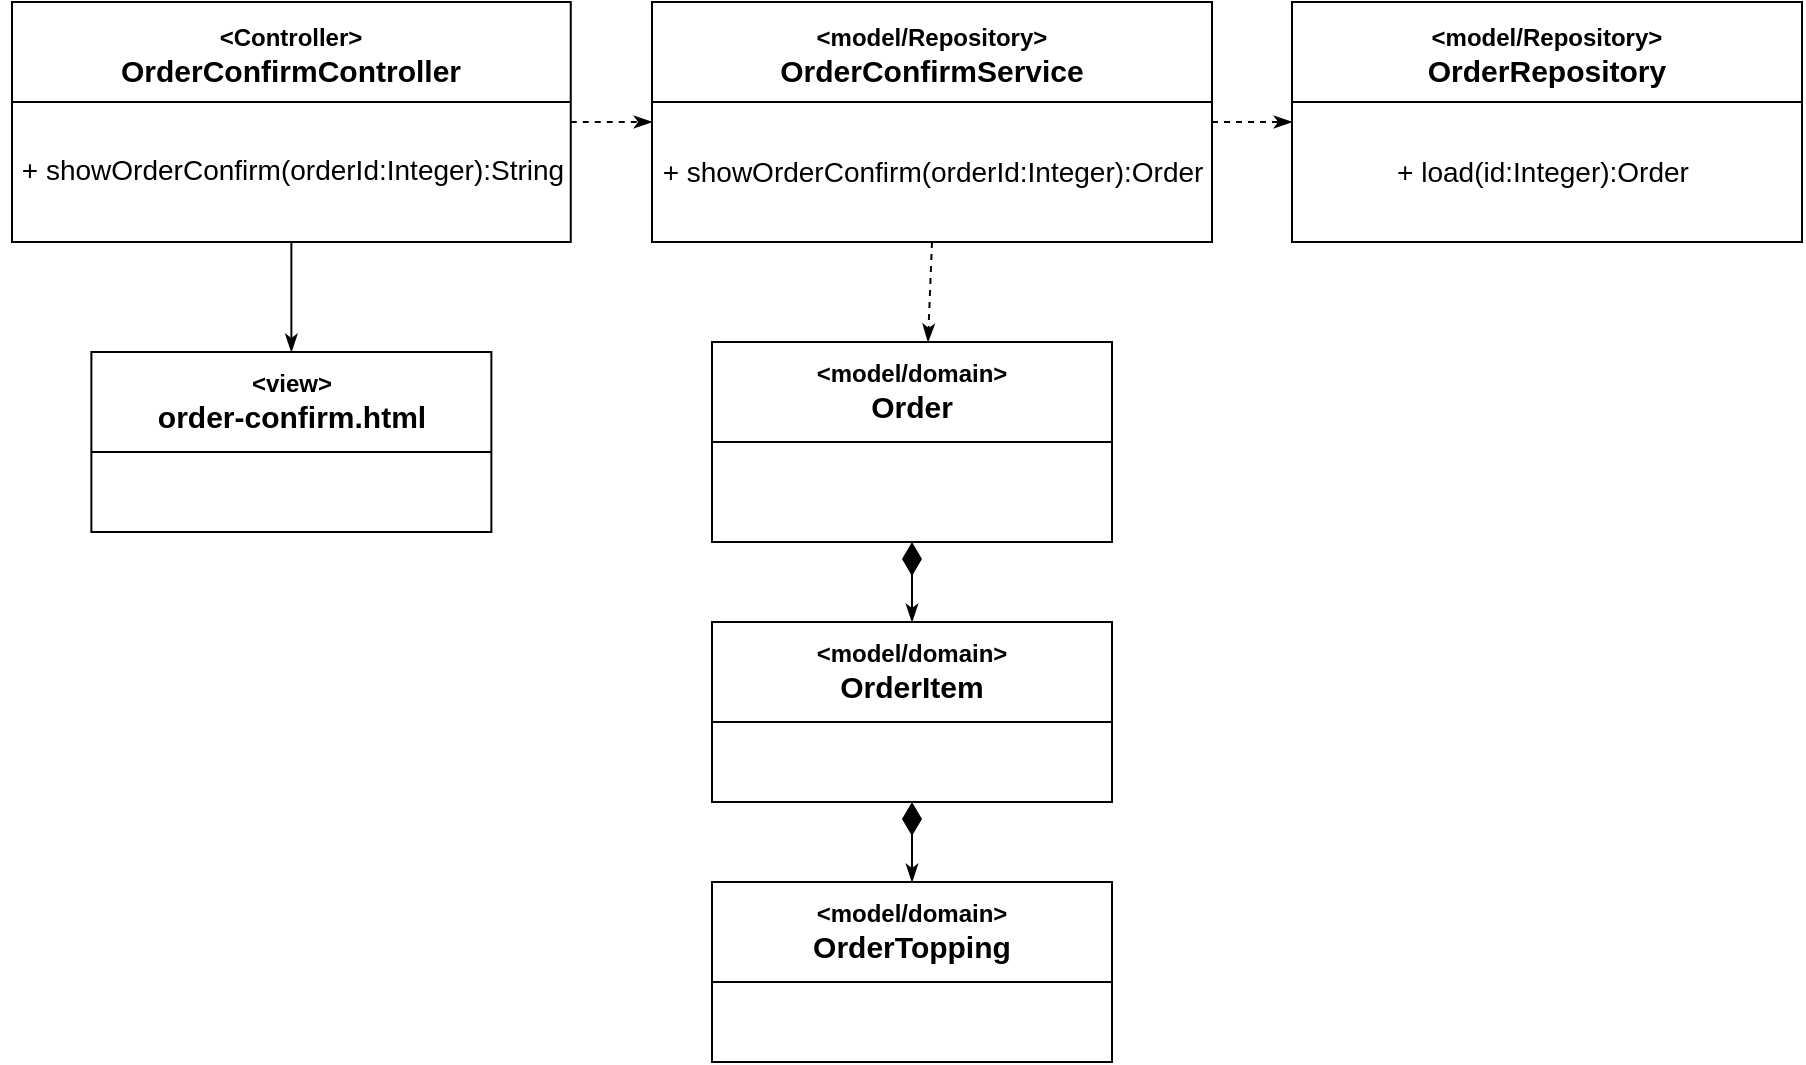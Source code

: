 <mxfile>
    <diagram id="SJ-LsDL48ZgKBV9BE0zE" name="ページ1">
        <mxGraphModel dx="1556" dy="569" grid="1" gridSize="10" guides="1" tooltips="1" connect="1" arrows="1" fold="1" page="1" pageScale="1" pageWidth="827" pageHeight="1169" math="0" shadow="0">
            <root>
                <mxCell id="0"/>
                <mxCell id="1" parent="0"/>
                <mxCell id="10" style="edgeStyle=none;html=1;exitX=0.5;exitY=1;exitDx=0;exitDy=0;entryX=0.5;entryY=0;entryDx=0;entryDy=0;fontSize=14;startArrow=diamondThin;startFill=1;endArrow=classicThin;endFill=1;startSize=14;" edge="1" parent="1" source="2" target="9">
                    <mxGeometry relative="1" as="geometry"/>
                </mxCell>
                <mxCell id="2" value="&amp;lt;model/domain&amp;gt;&lt;br style=&quot;font-size: 15px;&quot;&gt;&lt;font style=&quot;font-size: 15px;&quot;&gt;OrderItem&lt;/font&gt;" style="swimlane;whiteSpace=wrap;html=1;startSize=50;" vertex="1" parent="1">
                    <mxGeometry x="270" y="760" width="200" height="90" as="geometry"/>
                </mxCell>
                <mxCell id="3" value="&lt;font style=&quot;&quot;&gt;&lt;span style=&quot;font-size: 12px;&quot;&gt;&amp;lt;model/Repository&amp;gt;&lt;/span&gt;&lt;br&gt;&lt;font style=&quot;font-size: 15px;&quot;&gt;OrderRepository&lt;/font&gt;&lt;br&gt;&lt;/font&gt;" style="swimlane;whiteSpace=wrap;html=1;fontSize=15;startSize=50;" vertex="1" parent="1">
                    <mxGeometry x="560" y="450" width="255" height="120" as="geometry"/>
                </mxCell>
                <mxCell id="4" value="&lt;font style=&quot;font-size: 14px;&quot;&gt;+ load(id:Integer):Order&lt;br style=&quot;font-size: 14px;&quot;&gt;&lt;/font&gt;" style="text;html=1;align=center;verticalAlign=middle;resizable=0;points=[];autosize=1;strokeColor=none;fillColor=none;fontSize=14;" vertex="1" parent="3">
                    <mxGeometry x="40" y="70" width="170" height="30" as="geometry"/>
                </mxCell>
                <mxCell id="6" style="edgeStyle=none;html=1;fontSize=12;endArrow=classicThin;endFill=1;startArrow=diamondThin;startFill=1;exitX=0.5;exitY=1;exitDx=0;exitDy=0;startSize=14;" edge="1" parent="1" source="5">
                    <mxGeometry relative="1" as="geometry">
                        <mxPoint x="370" y="710" as="sourcePoint"/>
                        <mxPoint x="370" y="760" as="targetPoint"/>
                    </mxGeometry>
                </mxCell>
                <mxCell id="5" value="&amp;lt;model/domain&amp;gt;&lt;br style=&quot;font-size: 15px;&quot;&gt;&lt;font style=&quot;font-size: 15px;&quot;&gt;Order&lt;/font&gt;" style="swimlane;whiteSpace=wrap;html=1;startSize=50;" vertex="1" parent="1">
                    <mxGeometry x="270" y="620" width="200" height="100" as="geometry"/>
                </mxCell>
                <mxCell id="11" style="edgeStyle=none;html=1;exitX=1;exitY=0.5;exitDx=0;exitDy=0;entryX=0;entryY=0.5;entryDx=0;entryDy=0;fontSize=14;startArrow=none;startFill=0;endArrow=classicThin;endFill=1;startSize=14;dashed=1;" edge="1" parent="1" source="7" target="3">
                    <mxGeometry relative="1" as="geometry"/>
                </mxCell>
                <mxCell id="12" style="edgeStyle=none;html=1;exitX=0.5;exitY=1;exitDx=0;exitDy=0;entryX=0.54;entryY=0;entryDx=0;entryDy=0;entryPerimeter=0;dashed=1;fontSize=14;startArrow=none;startFill=0;endArrow=classicThin;endFill=1;startSize=14;" edge="1" parent="1" source="7" target="5">
                    <mxGeometry relative="1" as="geometry"/>
                </mxCell>
                <mxCell id="7" value="&lt;font style=&quot;&quot;&gt;&lt;span style=&quot;font-size: 12px;&quot;&gt;&amp;lt;model/Repository&amp;gt;&lt;/span&gt;&lt;br&gt;&lt;font style=&quot;font-size: 15px;&quot;&gt;OrderConfirmService&lt;/font&gt;&lt;br&gt;&lt;/font&gt;" style="swimlane;whiteSpace=wrap;html=1;fontSize=15;startSize=50;" vertex="1" parent="1">
                    <mxGeometry x="240" y="450" width="280" height="120" as="geometry"/>
                </mxCell>
                <mxCell id="8" value="&lt;font style=&quot;font-size: 14px;&quot;&gt;+ showOrderConfirm(orderId:Integer):Order&lt;br style=&quot;font-size: 14px;&quot;&gt;&lt;/font&gt;" style="text;html=1;align=center;verticalAlign=middle;resizable=0;points=[];autosize=1;strokeColor=none;fillColor=none;fontSize=14;" vertex="1" parent="7">
                    <mxGeometry x="-5" y="70" width="290" height="30" as="geometry"/>
                </mxCell>
                <mxCell id="9" value="&amp;lt;model/domain&amp;gt;&lt;br style=&quot;font-size: 15px;&quot;&gt;&lt;font style=&quot;font-size: 15px;&quot;&gt;OrderTopping&lt;/font&gt;" style="swimlane;whiteSpace=wrap;html=1;startSize=50;" vertex="1" parent="1">
                    <mxGeometry x="270" y="890" width="200" height="90" as="geometry"/>
                </mxCell>
                <mxCell id="15" style="edgeStyle=none;html=1;exitX=1;exitY=0.5;exitDx=0;exitDy=0;entryX=0;entryY=0.5;entryDx=0;entryDy=0;dashed=1;fontSize=14;startArrow=none;startFill=0;endArrow=classicThin;endFill=1;startSize=14;" edge="1" parent="1" source="13" target="7">
                    <mxGeometry relative="1" as="geometry"/>
                </mxCell>
                <mxCell id="20" style="edgeStyle=none;html=1;exitX=0.5;exitY=1;exitDx=0;exitDy=0;entryX=0.5;entryY=0;entryDx=0;entryDy=0;fontSize=15;startArrow=none;startFill=0;endArrow=classicThin;endFill=1;startSize=14;" edge="1" parent="1" source="13" target="18">
                    <mxGeometry relative="1" as="geometry"/>
                </mxCell>
                <mxCell id="13" value="&lt;font style=&quot;&quot;&gt;&lt;span style=&quot;font-size: 12px;&quot;&gt;&amp;lt;Controller&amp;gt;&lt;/span&gt;&lt;br&gt;&lt;font style=&quot;font-size: 15px;&quot;&gt;OrderConfirmController&lt;/font&gt;&lt;br&gt;&lt;/font&gt;" style="swimlane;whiteSpace=wrap;html=1;fontSize=15;startSize=50;" vertex="1" parent="1">
                    <mxGeometry x="-80" y="450" width="279.38" height="120" as="geometry"/>
                </mxCell>
                <mxCell id="14" value="&lt;font style=&quot;font-size: 14px;&quot;&gt;&lt;br&gt;+ showOrderConfirm(orderId:Integer):String&lt;br style=&quot;font-size: 14px;&quot;&gt;&lt;/font&gt;" style="text;html=1;align=center;verticalAlign=middle;resizable=0;points=[];autosize=1;strokeColor=none;fillColor=none;fontSize=14;" vertex="1" parent="13">
                    <mxGeometry x="-5.31" y="50" width="290" height="50" as="geometry"/>
                </mxCell>
                <mxCell id="18" value="&amp;lt;view&amp;gt;&lt;br&gt;&lt;font style=&quot;font-size: 15px;&quot;&gt;order-confirm.html&lt;/font&gt;" style="swimlane;whiteSpace=wrap;html=1;startSize=50;" vertex="1" parent="1">
                    <mxGeometry x="-40.31" y="625" width="200" height="90" as="geometry"/>
                </mxCell>
            </root>
        </mxGraphModel>
    </diagram>
</mxfile>